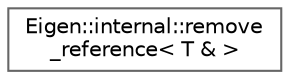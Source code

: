 digraph "Graphical Class Hierarchy"
{
 // LATEX_PDF_SIZE
  bgcolor="transparent";
  edge [fontname=Helvetica,fontsize=10,labelfontname=Helvetica,labelfontsize=10];
  node [fontname=Helvetica,fontsize=10,shape=box,height=0.2,width=0.4];
  rankdir="LR";
  Node0 [id="Node000000",label="Eigen::internal::remove\l_reference\< T & \>",height=0.2,width=0.4,color="grey40", fillcolor="white", style="filled",URL="$structEigen_1_1internal_1_1remove__reference_3_01T_01_6_01_4.html",tooltip=" "];
}
